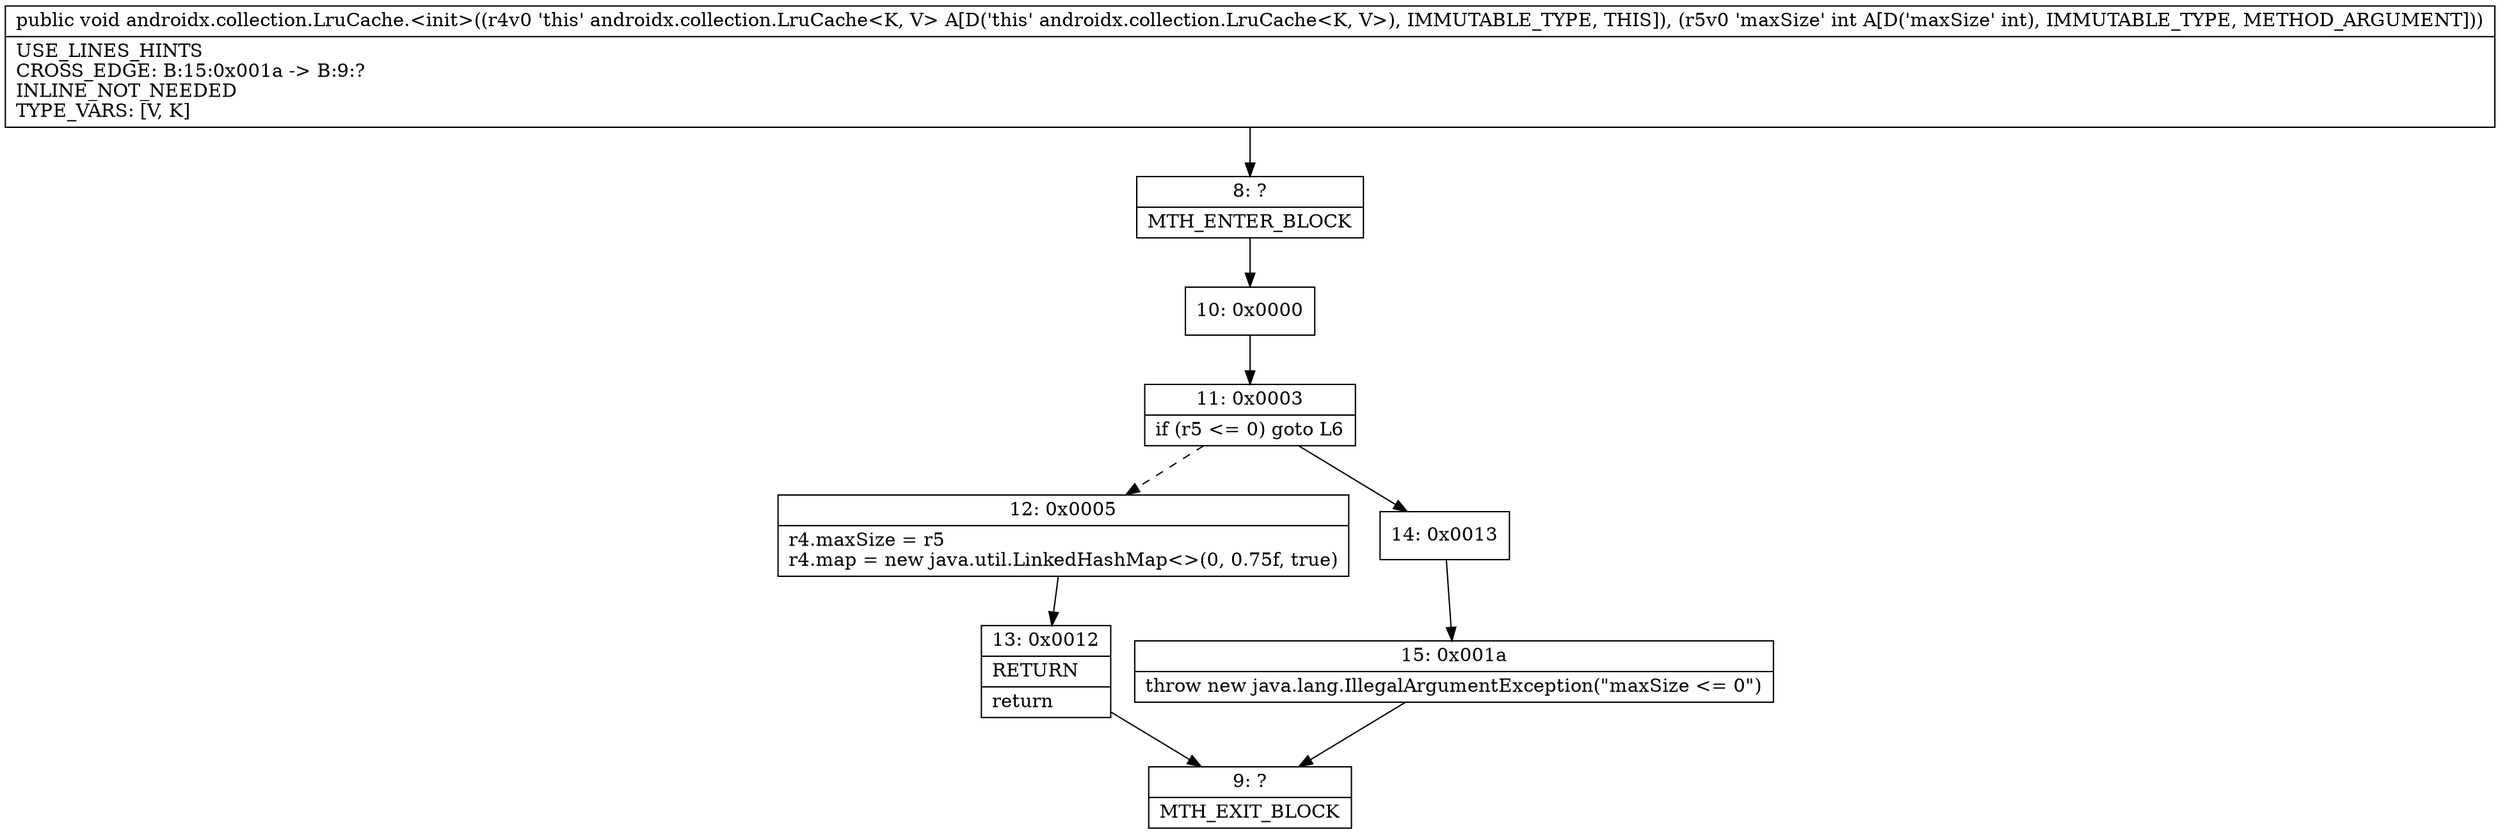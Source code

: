 digraph "CFG forandroidx.collection.LruCache.\<init\>(I)V" {
Node_8 [shape=record,label="{8\:\ ?|MTH_ENTER_BLOCK\l}"];
Node_10 [shape=record,label="{10\:\ 0x0000}"];
Node_11 [shape=record,label="{11\:\ 0x0003|if (r5 \<= 0) goto L6\l}"];
Node_12 [shape=record,label="{12\:\ 0x0005|r4.maxSize = r5\lr4.map = new java.util.LinkedHashMap\<\>(0, 0.75f, true)\l}"];
Node_13 [shape=record,label="{13\:\ 0x0012|RETURN\l|return\l}"];
Node_9 [shape=record,label="{9\:\ ?|MTH_EXIT_BLOCK\l}"];
Node_14 [shape=record,label="{14\:\ 0x0013}"];
Node_15 [shape=record,label="{15\:\ 0x001a|throw new java.lang.IllegalArgumentException(\"maxSize \<= 0\")\l}"];
MethodNode[shape=record,label="{public void androidx.collection.LruCache.\<init\>((r4v0 'this' androidx.collection.LruCache\<K, V\> A[D('this' androidx.collection.LruCache\<K, V\>), IMMUTABLE_TYPE, THIS]), (r5v0 'maxSize' int A[D('maxSize' int), IMMUTABLE_TYPE, METHOD_ARGUMENT]))  | USE_LINES_HINTS\lCROSS_EDGE: B:15:0x001a \-\> B:9:?\lINLINE_NOT_NEEDED\lTYPE_VARS: [V, K]\l}"];
MethodNode -> Node_8;Node_8 -> Node_10;
Node_10 -> Node_11;
Node_11 -> Node_12[style=dashed];
Node_11 -> Node_14;
Node_12 -> Node_13;
Node_13 -> Node_9;
Node_14 -> Node_15;
Node_15 -> Node_9;
}

